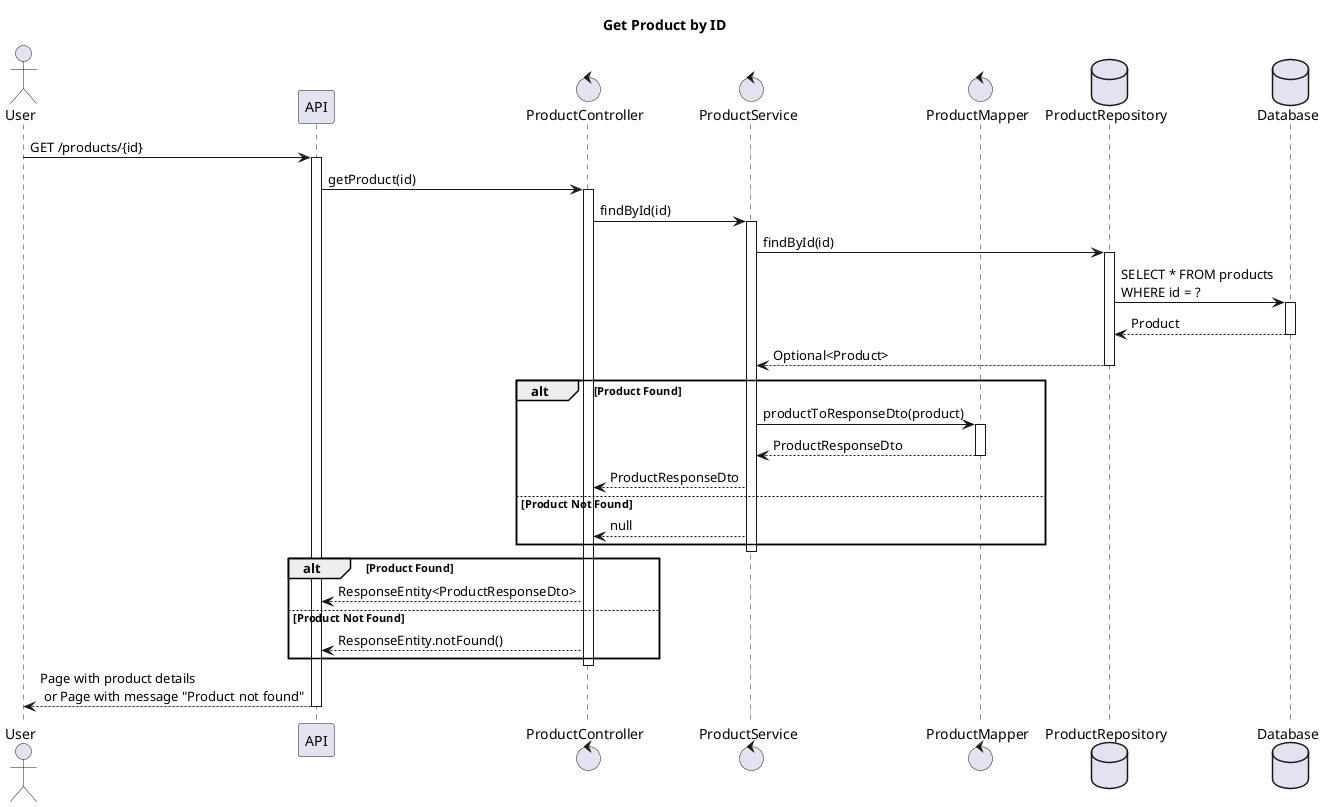 @startuml
title Get Product by ID

actor User
participant API
control ProductController
control ProductService
control "ProductMapper" as ProductMapper
database ProductRepository as Repo
database Database

User -> API : GET /products/{id}
activate API

API -> ProductController : getProduct(id)
activate ProductController

ProductController -> ProductService : findById(id)
activate ProductService

ProductService -> Repo : findById(id)
activate Repo

Repo -> Database : SELECT * FROM products\nWHERE id = ?
activate Database
Database --> Repo : Product
deactivate Database

Repo --> ProductService : Optional<Product>
deactivate Repo

alt Product Found
    ProductService -> ProductMapper : productToResponseDto(product)
    activate ProductMapper
    ProductMapper --> ProductService : ProductResponseDto
    deactivate ProductMapper
    ProductService --> ProductController : ProductResponseDto
else Product Not Found
    ProductService --> ProductController : null
end
deactivate ProductService

alt Product Found
    ProductController --> API : ResponseEntity<ProductResponseDto>
else Product Not Found
    ProductController --> API : ResponseEntity.notFound()
end
deactivate ProductController

API --> User : Page with product details\n or Page with message "Product not found"
deactivate API

@enduml